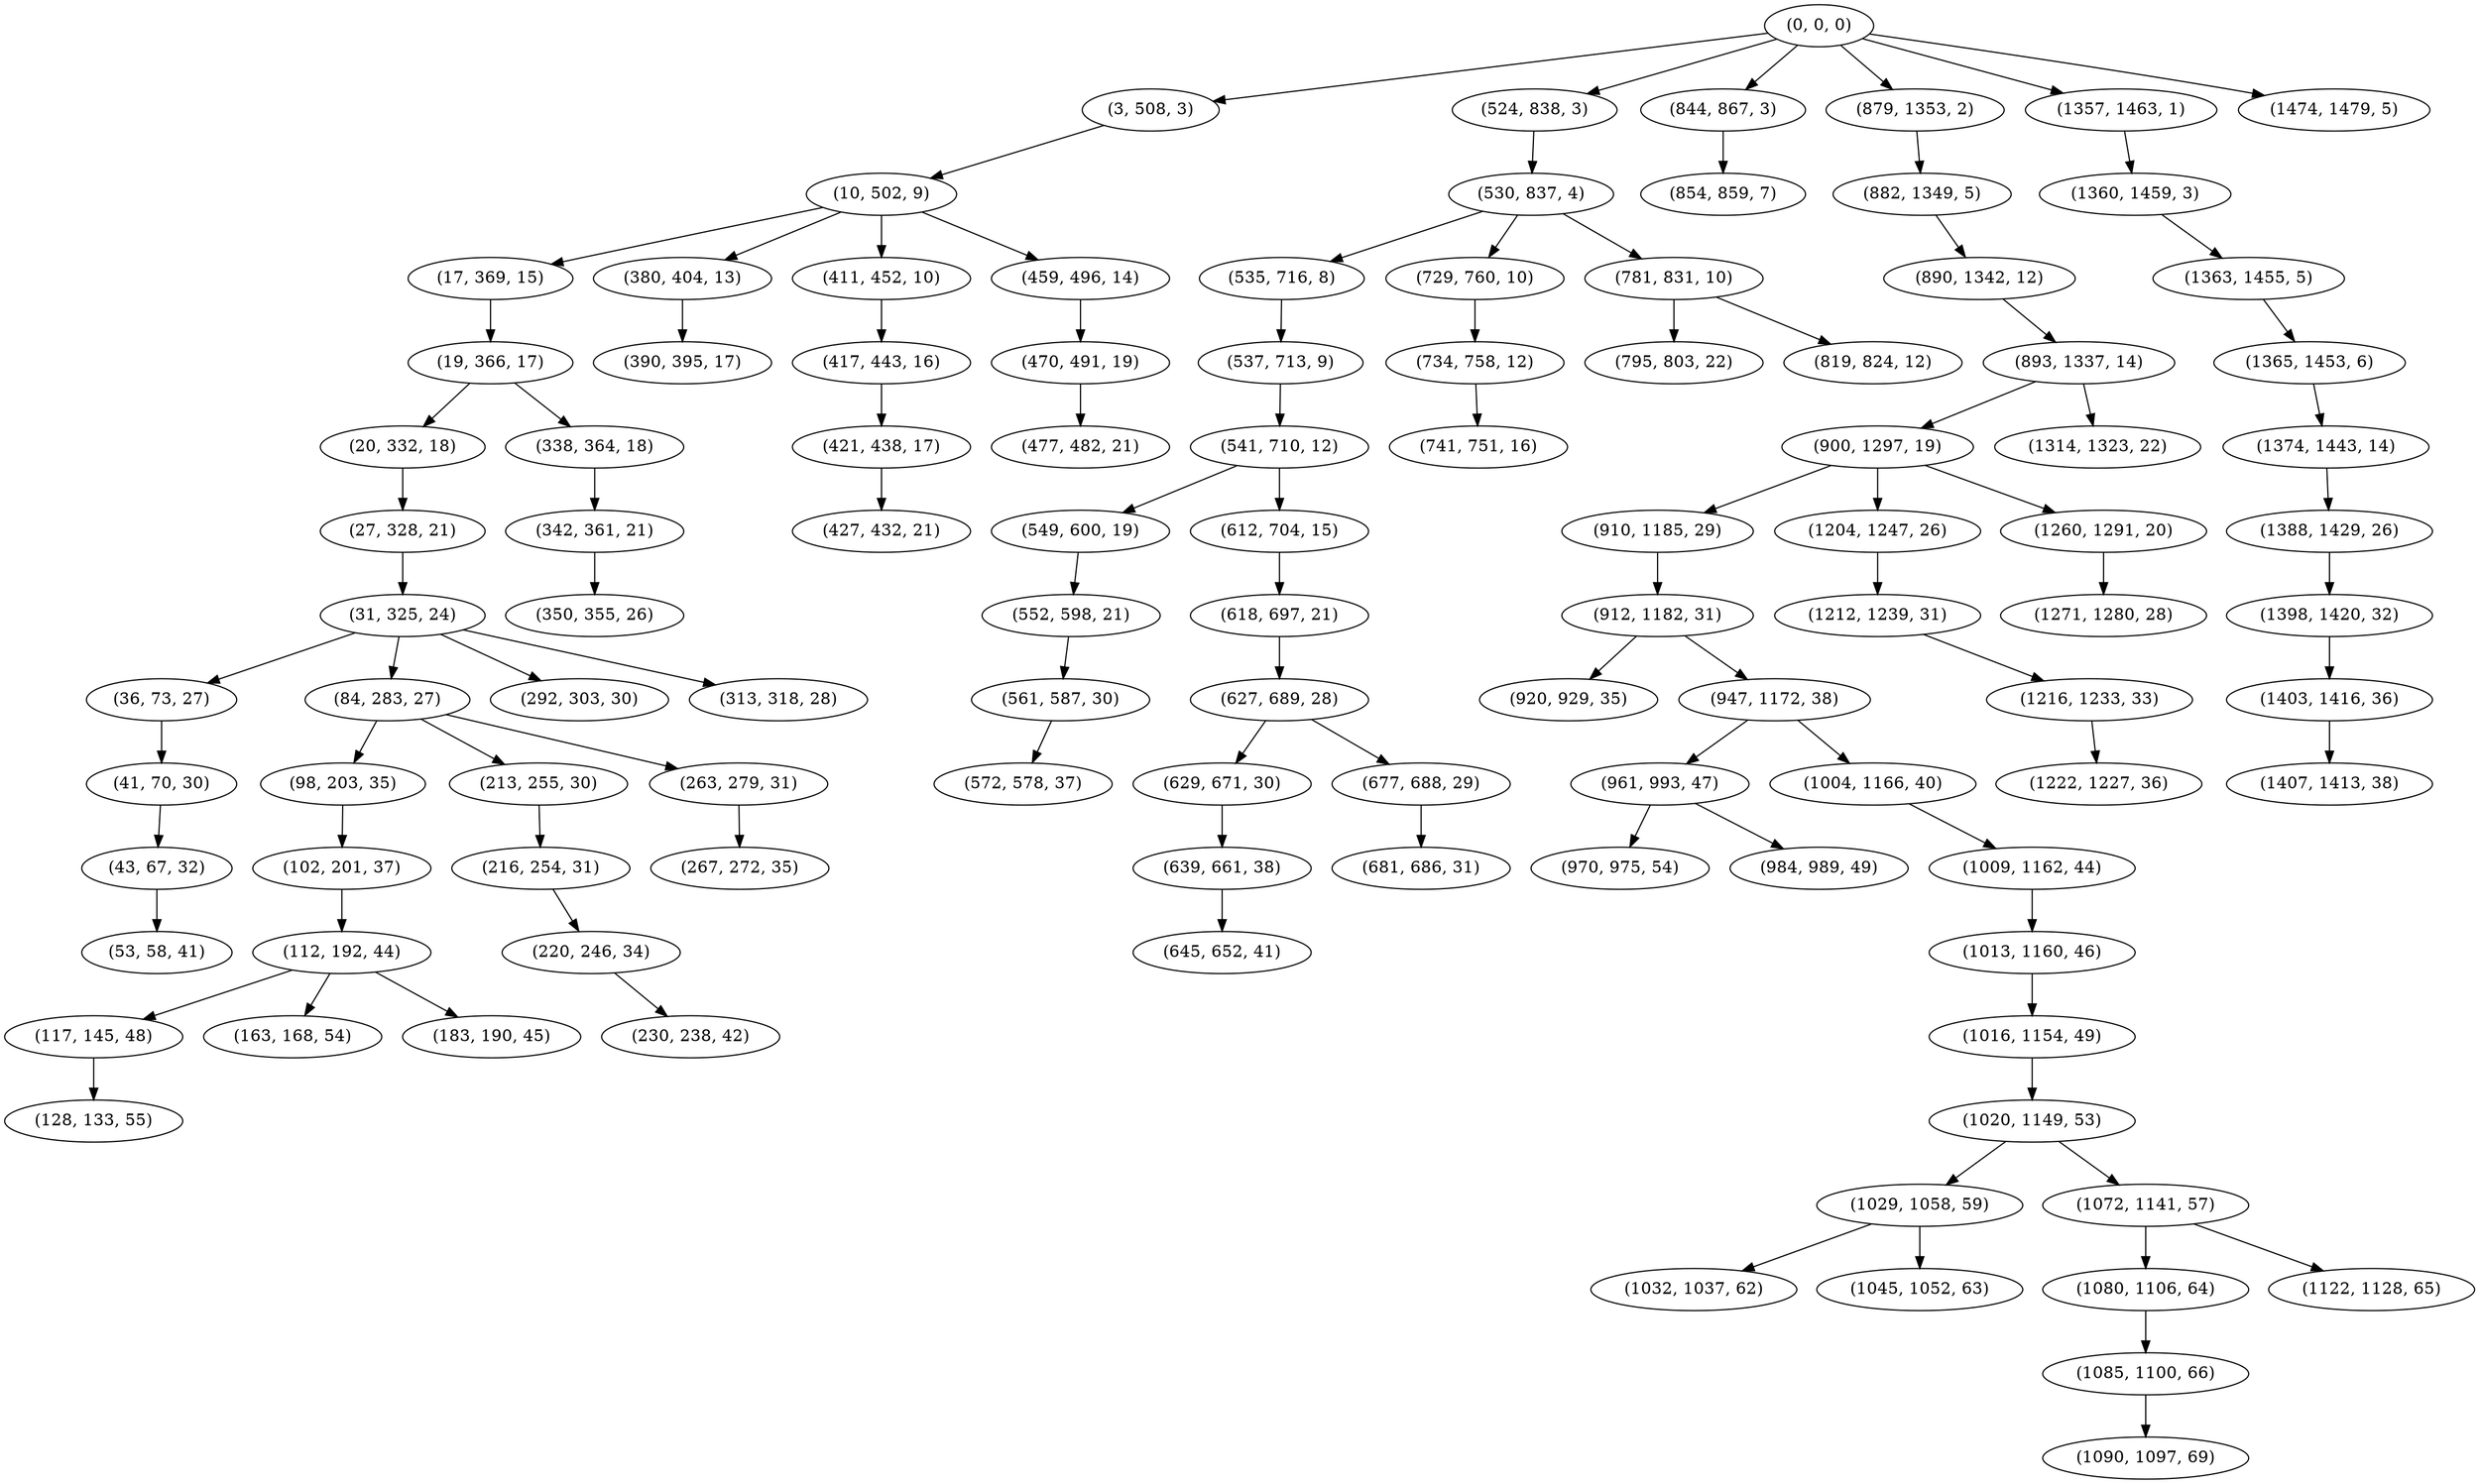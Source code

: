 digraph tree {
    "(0, 0, 0)";
    "(3, 508, 3)";
    "(10, 502, 9)";
    "(17, 369, 15)";
    "(19, 366, 17)";
    "(20, 332, 18)";
    "(27, 328, 21)";
    "(31, 325, 24)";
    "(36, 73, 27)";
    "(41, 70, 30)";
    "(43, 67, 32)";
    "(53, 58, 41)";
    "(84, 283, 27)";
    "(98, 203, 35)";
    "(102, 201, 37)";
    "(112, 192, 44)";
    "(117, 145, 48)";
    "(128, 133, 55)";
    "(163, 168, 54)";
    "(183, 190, 45)";
    "(213, 255, 30)";
    "(216, 254, 31)";
    "(220, 246, 34)";
    "(230, 238, 42)";
    "(263, 279, 31)";
    "(267, 272, 35)";
    "(292, 303, 30)";
    "(313, 318, 28)";
    "(338, 364, 18)";
    "(342, 361, 21)";
    "(350, 355, 26)";
    "(380, 404, 13)";
    "(390, 395, 17)";
    "(411, 452, 10)";
    "(417, 443, 16)";
    "(421, 438, 17)";
    "(427, 432, 21)";
    "(459, 496, 14)";
    "(470, 491, 19)";
    "(477, 482, 21)";
    "(524, 838, 3)";
    "(530, 837, 4)";
    "(535, 716, 8)";
    "(537, 713, 9)";
    "(541, 710, 12)";
    "(549, 600, 19)";
    "(552, 598, 21)";
    "(561, 587, 30)";
    "(572, 578, 37)";
    "(612, 704, 15)";
    "(618, 697, 21)";
    "(627, 689, 28)";
    "(629, 671, 30)";
    "(639, 661, 38)";
    "(645, 652, 41)";
    "(677, 688, 29)";
    "(681, 686, 31)";
    "(729, 760, 10)";
    "(734, 758, 12)";
    "(741, 751, 16)";
    "(781, 831, 10)";
    "(795, 803, 22)";
    "(819, 824, 12)";
    "(844, 867, 3)";
    "(854, 859, 7)";
    "(879, 1353, 2)";
    "(882, 1349, 5)";
    "(890, 1342, 12)";
    "(893, 1337, 14)";
    "(900, 1297, 19)";
    "(910, 1185, 29)";
    "(912, 1182, 31)";
    "(920, 929, 35)";
    "(947, 1172, 38)";
    "(961, 993, 47)";
    "(970, 975, 54)";
    "(984, 989, 49)";
    "(1004, 1166, 40)";
    "(1009, 1162, 44)";
    "(1013, 1160, 46)";
    "(1016, 1154, 49)";
    "(1020, 1149, 53)";
    "(1029, 1058, 59)";
    "(1032, 1037, 62)";
    "(1045, 1052, 63)";
    "(1072, 1141, 57)";
    "(1080, 1106, 64)";
    "(1085, 1100, 66)";
    "(1090, 1097, 69)";
    "(1122, 1128, 65)";
    "(1204, 1247, 26)";
    "(1212, 1239, 31)";
    "(1216, 1233, 33)";
    "(1222, 1227, 36)";
    "(1260, 1291, 20)";
    "(1271, 1280, 28)";
    "(1314, 1323, 22)";
    "(1357, 1463, 1)";
    "(1360, 1459, 3)";
    "(1363, 1455, 5)";
    "(1365, 1453, 6)";
    "(1374, 1443, 14)";
    "(1388, 1429, 26)";
    "(1398, 1420, 32)";
    "(1403, 1416, 36)";
    "(1407, 1413, 38)";
    "(1474, 1479, 5)";
    "(0, 0, 0)" -> "(3, 508, 3)";
    "(0, 0, 0)" -> "(524, 838, 3)";
    "(0, 0, 0)" -> "(844, 867, 3)";
    "(0, 0, 0)" -> "(879, 1353, 2)";
    "(0, 0, 0)" -> "(1357, 1463, 1)";
    "(0, 0, 0)" -> "(1474, 1479, 5)";
    "(3, 508, 3)" -> "(10, 502, 9)";
    "(10, 502, 9)" -> "(17, 369, 15)";
    "(10, 502, 9)" -> "(380, 404, 13)";
    "(10, 502, 9)" -> "(411, 452, 10)";
    "(10, 502, 9)" -> "(459, 496, 14)";
    "(17, 369, 15)" -> "(19, 366, 17)";
    "(19, 366, 17)" -> "(20, 332, 18)";
    "(19, 366, 17)" -> "(338, 364, 18)";
    "(20, 332, 18)" -> "(27, 328, 21)";
    "(27, 328, 21)" -> "(31, 325, 24)";
    "(31, 325, 24)" -> "(36, 73, 27)";
    "(31, 325, 24)" -> "(84, 283, 27)";
    "(31, 325, 24)" -> "(292, 303, 30)";
    "(31, 325, 24)" -> "(313, 318, 28)";
    "(36, 73, 27)" -> "(41, 70, 30)";
    "(41, 70, 30)" -> "(43, 67, 32)";
    "(43, 67, 32)" -> "(53, 58, 41)";
    "(84, 283, 27)" -> "(98, 203, 35)";
    "(84, 283, 27)" -> "(213, 255, 30)";
    "(84, 283, 27)" -> "(263, 279, 31)";
    "(98, 203, 35)" -> "(102, 201, 37)";
    "(102, 201, 37)" -> "(112, 192, 44)";
    "(112, 192, 44)" -> "(117, 145, 48)";
    "(112, 192, 44)" -> "(163, 168, 54)";
    "(112, 192, 44)" -> "(183, 190, 45)";
    "(117, 145, 48)" -> "(128, 133, 55)";
    "(213, 255, 30)" -> "(216, 254, 31)";
    "(216, 254, 31)" -> "(220, 246, 34)";
    "(220, 246, 34)" -> "(230, 238, 42)";
    "(263, 279, 31)" -> "(267, 272, 35)";
    "(338, 364, 18)" -> "(342, 361, 21)";
    "(342, 361, 21)" -> "(350, 355, 26)";
    "(380, 404, 13)" -> "(390, 395, 17)";
    "(411, 452, 10)" -> "(417, 443, 16)";
    "(417, 443, 16)" -> "(421, 438, 17)";
    "(421, 438, 17)" -> "(427, 432, 21)";
    "(459, 496, 14)" -> "(470, 491, 19)";
    "(470, 491, 19)" -> "(477, 482, 21)";
    "(524, 838, 3)" -> "(530, 837, 4)";
    "(530, 837, 4)" -> "(535, 716, 8)";
    "(530, 837, 4)" -> "(729, 760, 10)";
    "(530, 837, 4)" -> "(781, 831, 10)";
    "(535, 716, 8)" -> "(537, 713, 9)";
    "(537, 713, 9)" -> "(541, 710, 12)";
    "(541, 710, 12)" -> "(549, 600, 19)";
    "(541, 710, 12)" -> "(612, 704, 15)";
    "(549, 600, 19)" -> "(552, 598, 21)";
    "(552, 598, 21)" -> "(561, 587, 30)";
    "(561, 587, 30)" -> "(572, 578, 37)";
    "(612, 704, 15)" -> "(618, 697, 21)";
    "(618, 697, 21)" -> "(627, 689, 28)";
    "(627, 689, 28)" -> "(629, 671, 30)";
    "(627, 689, 28)" -> "(677, 688, 29)";
    "(629, 671, 30)" -> "(639, 661, 38)";
    "(639, 661, 38)" -> "(645, 652, 41)";
    "(677, 688, 29)" -> "(681, 686, 31)";
    "(729, 760, 10)" -> "(734, 758, 12)";
    "(734, 758, 12)" -> "(741, 751, 16)";
    "(781, 831, 10)" -> "(795, 803, 22)";
    "(781, 831, 10)" -> "(819, 824, 12)";
    "(844, 867, 3)" -> "(854, 859, 7)";
    "(879, 1353, 2)" -> "(882, 1349, 5)";
    "(882, 1349, 5)" -> "(890, 1342, 12)";
    "(890, 1342, 12)" -> "(893, 1337, 14)";
    "(893, 1337, 14)" -> "(900, 1297, 19)";
    "(893, 1337, 14)" -> "(1314, 1323, 22)";
    "(900, 1297, 19)" -> "(910, 1185, 29)";
    "(900, 1297, 19)" -> "(1204, 1247, 26)";
    "(900, 1297, 19)" -> "(1260, 1291, 20)";
    "(910, 1185, 29)" -> "(912, 1182, 31)";
    "(912, 1182, 31)" -> "(920, 929, 35)";
    "(912, 1182, 31)" -> "(947, 1172, 38)";
    "(947, 1172, 38)" -> "(961, 993, 47)";
    "(947, 1172, 38)" -> "(1004, 1166, 40)";
    "(961, 993, 47)" -> "(970, 975, 54)";
    "(961, 993, 47)" -> "(984, 989, 49)";
    "(1004, 1166, 40)" -> "(1009, 1162, 44)";
    "(1009, 1162, 44)" -> "(1013, 1160, 46)";
    "(1013, 1160, 46)" -> "(1016, 1154, 49)";
    "(1016, 1154, 49)" -> "(1020, 1149, 53)";
    "(1020, 1149, 53)" -> "(1029, 1058, 59)";
    "(1020, 1149, 53)" -> "(1072, 1141, 57)";
    "(1029, 1058, 59)" -> "(1032, 1037, 62)";
    "(1029, 1058, 59)" -> "(1045, 1052, 63)";
    "(1072, 1141, 57)" -> "(1080, 1106, 64)";
    "(1072, 1141, 57)" -> "(1122, 1128, 65)";
    "(1080, 1106, 64)" -> "(1085, 1100, 66)";
    "(1085, 1100, 66)" -> "(1090, 1097, 69)";
    "(1204, 1247, 26)" -> "(1212, 1239, 31)";
    "(1212, 1239, 31)" -> "(1216, 1233, 33)";
    "(1216, 1233, 33)" -> "(1222, 1227, 36)";
    "(1260, 1291, 20)" -> "(1271, 1280, 28)";
    "(1357, 1463, 1)" -> "(1360, 1459, 3)";
    "(1360, 1459, 3)" -> "(1363, 1455, 5)";
    "(1363, 1455, 5)" -> "(1365, 1453, 6)";
    "(1365, 1453, 6)" -> "(1374, 1443, 14)";
    "(1374, 1443, 14)" -> "(1388, 1429, 26)";
    "(1388, 1429, 26)" -> "(1398, 1420, 32)";
    "(1398, 1420, 32)" -> "(1403, 1416, 36)";
    "(1403, 1416, 36)" -> "(1407, 1413, 38)";
}
